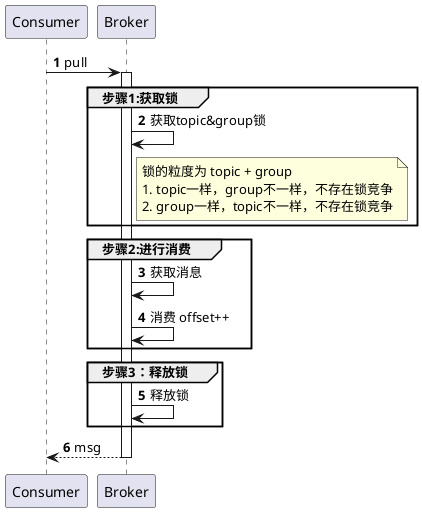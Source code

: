 @startuml
autonumber

Consumer -> Broker ++: pull

group 步骤1:获取锁
Broker -> Broker : 获取topic&group锁
note right of Broker
锁的粒度为 topic + group
1. topic一样，group不一样，不存在锁竞争
2. group一样，topic不一样，不存在锁竞争
end note

end

group 步骤2:进行消费
Broker -> Broker : 获取消息
Broker -> Broker : 消费 offset++
end

group 步骤3：释放锁
Broker -> Broker : 释放锁
end

Broker --> Consumer --: msg

@enduml